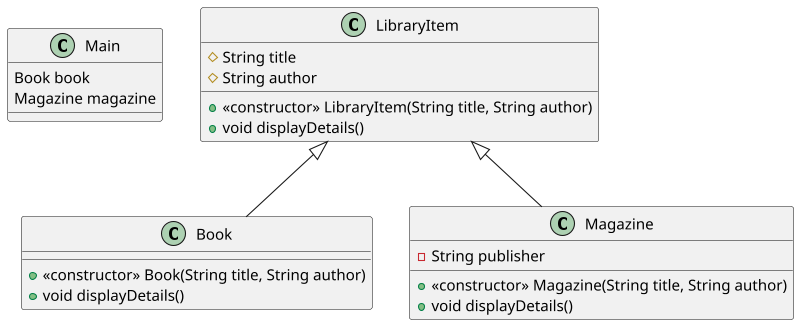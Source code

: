 @startuml task3
scale 800 width
class Main {
    Book book
    Magazine magazine
    }

class LibraryItem {
    #String title
    #String author
    +<<constructor>> LibraryItem(String title, String author)
    +void displayDetails()
}

class Book {
    +<<constructor>> Book(String title, String author)
    +void displayDetails()
}

class Magazine {
    -String publisher
    +<<constructor>> Magazine(String title, String author)
    +void displayDetails()
}

LibraryItem <|-- Book
LibraryItem <|-- Magazine

@enduml